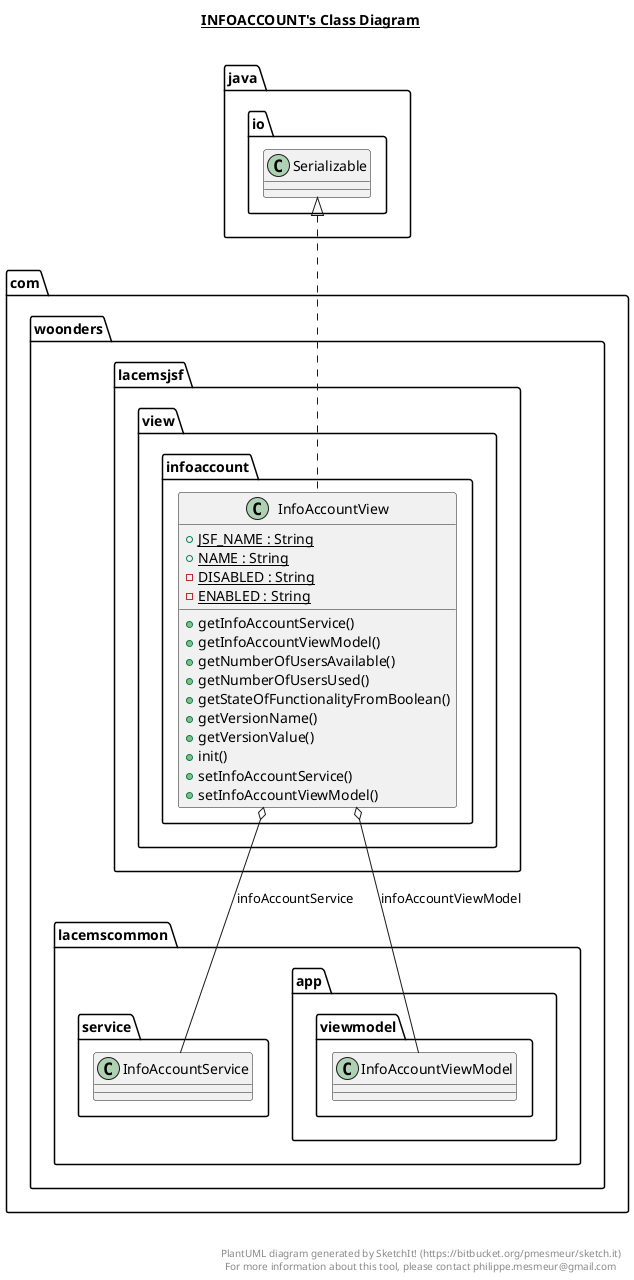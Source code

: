 @startuml

title __INFOACCOUNT's Class Diagram__\n

  namespace com.woonders.lacemsjsf.view.infoaccount {
    class com.woonders.lacemsjsf.view.infoaccount.InfoAccountView {
        {static} + JSF_NAME : String
        {static} + NAME : String
        {static} - DISABLED : String
        {static} - ENABLED : String
        + getInfoAccountService()
        + getInfoAccountViewModel()
        + getNumberOfUsersAvailable()
        + getNumberOfUsersUsed()
        + getStateOfFunctionalityFromBoolean()
        + getVersionName()
        + getVersionValue()
        + init()
        + setInfoAccountService()
        + setInfoAccountViewModel()
    }
  }
  

  com.woonders.lacemsjsf.view.infoaccount.InfoAccountView .up.|> java.io.Serializable
  com.woonders.lacemsjsf.view.infoaccount.InfoAccountView o-- com.woonders.lacemscommon.service.InfoAccountService : infoAccountService
  com.woonders.lacemsjsf.view.infoaccount.InfoAccountView o-- com.woonders.lacemscommon.app.viewmodel.InfoAccountViewModel : infoAccountViewModel


right footer


PlantUML diagram generated by SketchIt! (https://bitbucket.org/pmesmeur/sketch.it)
For more information about this tool, please contact philippe.mesmeur@gmail.com
endfooter

@enduml
